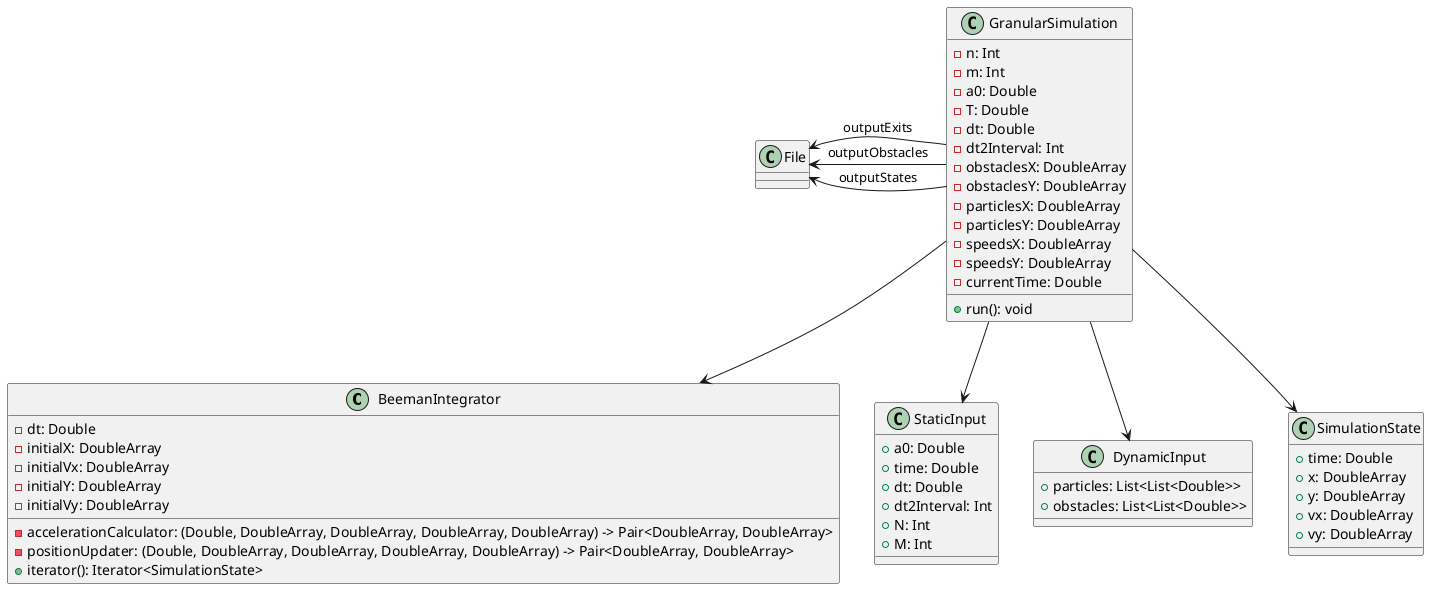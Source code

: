 @startuml

class BeemanIntegrator {
    - dt: Double
    - initialX: DoubleArray
    - initialVx: DoubleArray
    - initialY: DoubleArray
    - initialVy: DoubleArray
    - accelerationCalculator: (Double, DoubleArray, DoubleArray, DoubleArray, DoubleArray) -> Pair<DoubleArray, DoubleArray>
    - positionUpdater: (Double, DoubleArray, DoubleArray, DoubleArray, DoubleArray) -> Pair<DoubleArray, DoubleArray>
    + iterator(): Iterator<SimulationState>
}

class StaticInput {
    + a0: Double
    + time: Double
    + dt: Double
    + dt2Interval: Int
    + N: Int
    + M: Int
}

class DynamicInput {
    + particles: List<List<Double>>
    + obstacles: List<List<Double>>
}

class GranularSimulation {
    - n: Int
    - m: Int
    - a0: Double
    - T: Double
    - dt: Double
    - dt2Interval: Int
    - obstaclesX: DoubleArray
    - obstaclesY: DoubleArray
    - particlesX: DoubleArray
    - particlesY: DoubleArray
    - speedsX: DoubleArray
    - speedsY: DoubleArray
    - currentTime: Double
    + run(): void
}

class SimulationState {
    + time: Double
    + x: DoubleArray
    + y: DoubleArray
    + vx: DoubleArray
    + vy: DoubleArray
}

GranularSimulation --> BeemanIntegrator
GranularSimulation --> StaticInput
GranularSimulation --> DynamicInput
GranularSimulation --> SimulationState
GranularSimulation -left-> File: outputStates
GranularSimulation -left-> File: outputExits
GranularSimulation -left-> File: outputObstacles

@enduml
